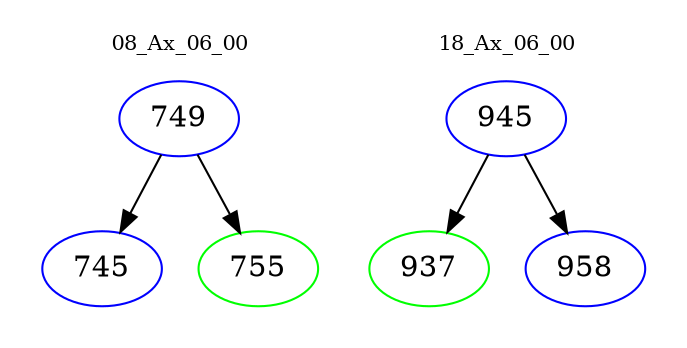 digraph{
subgraph cluster_0 {
color = white
label = "08_Ax_06_00";
fontsize=10;
T0_749 [label="749", color="blue"]
T0_749 -> T0_745 [color="black"]
T0_745 [label="745", color="blue"]
T0_749 -> T0_755 [color="black"]
T0_755 [label="755", color="green"]
}
subgraph cluster_1 {
color = white
label = "18_Ax_06_00";
fontsize=10;
T1_945 [label="945", color="blue"]
T1_945 -> T1_937 [color="black"]
T1_937 [label="937", color="green"]
T1_945 -> T1_958 [color="black"]
T1_958 [label="958", color="blue"]
}
}
